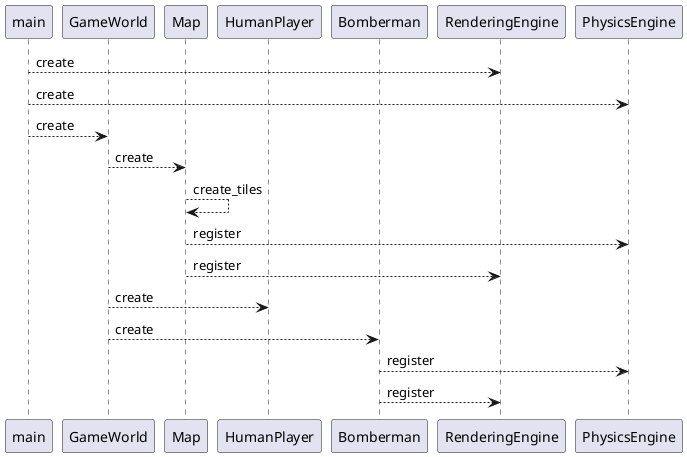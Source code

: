 @startuml

participant main
participant GameWorld
participant Map
participant HumanPlayer
participant Bomberman

participant RenderingEngine
participant PhysicsEngine

main --> RenderingEngine : create
main --> PhysicsEngine : create
main --> GameWorld : create
GameWorld --> Map : create
Map --> Map : create_tiles
Map --> PhysicsEngine : register
Map --> RenderingEngine : register

GameWorld --> HumanPlayer : create
GameWorld --> Bomberman : create
Bomberman --> PhysicsEngine : register
Bomberman --> RenderingEngine : register

@enduml
